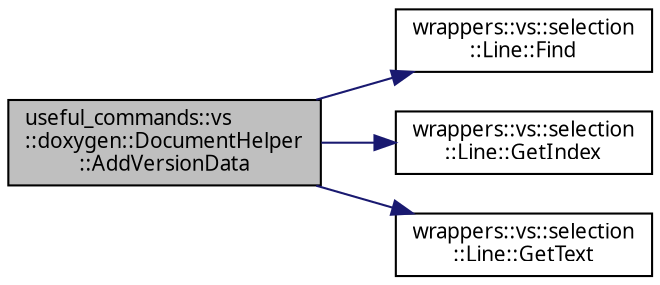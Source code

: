 digraph "useful_commands::vs::doxygen::DocumentHelper::AddVersionData"
{
 // INTERACTIVE_SVG=YES
  edge [fontname="Verdana",fontsize="10",labelfontname="Verdana",labelfontsize="10"];
  node [fontname="Verdana",fontsize="10",shape=record];
  rankdir="LR";
  Node1 [label="useful_commands::vs\l::doxygen::DocumentHelper\l::AddVersionData",height=0.2,width=0.4,color="black", fillcolor="grey75", style="filled", fontcolor="black"];
  Node1 -> Node2 [color="midnightblue",fontsize="10",style="solid",fontname="Verdana"];
  Node2 [label="wrappers::vs::selection\l::Line::Find",height=0.2,width=0.4,color="black", fillcolor="white", style="filled",URL="$classwrappers_1_1vs_1_1selection_1_1_line.html#aab9e83170d18f61704e2a57e9ebc6882",tooltip="Поиск текста. "];
  Node1 -> Node3 [color="midnightblue",fontsize="10",style="solid",fontname="Verdana"];
  Node3 [label="wrappers::vs::selection\l::Line::GetIndex",height=0.2,width=0.4,color="black", fillcolor="white", style="filled",URL="$classwrappers_1_1vs_1_1selection_1_1_line.html#acb5d674808c6a4cf2abf1c2aecef1714",tooltip="Индекс текущей строки. "];
  Node1 -> Node4 [color="midnightblue",fontsize="10",style="solid",fontname="Verdana"];
  Node4 [label="wrappers::vs::selection\l::Line::GetText",height=0.2,width=0.4,color="black", fillcolor="white", style="filled",URL="$classwrappers_1_1vs_1_1selection_1_1_line.html#a4c0f82e5f6225f0586fcbbd2ba63e040",tooltip="Получение текста строки. "];
}
